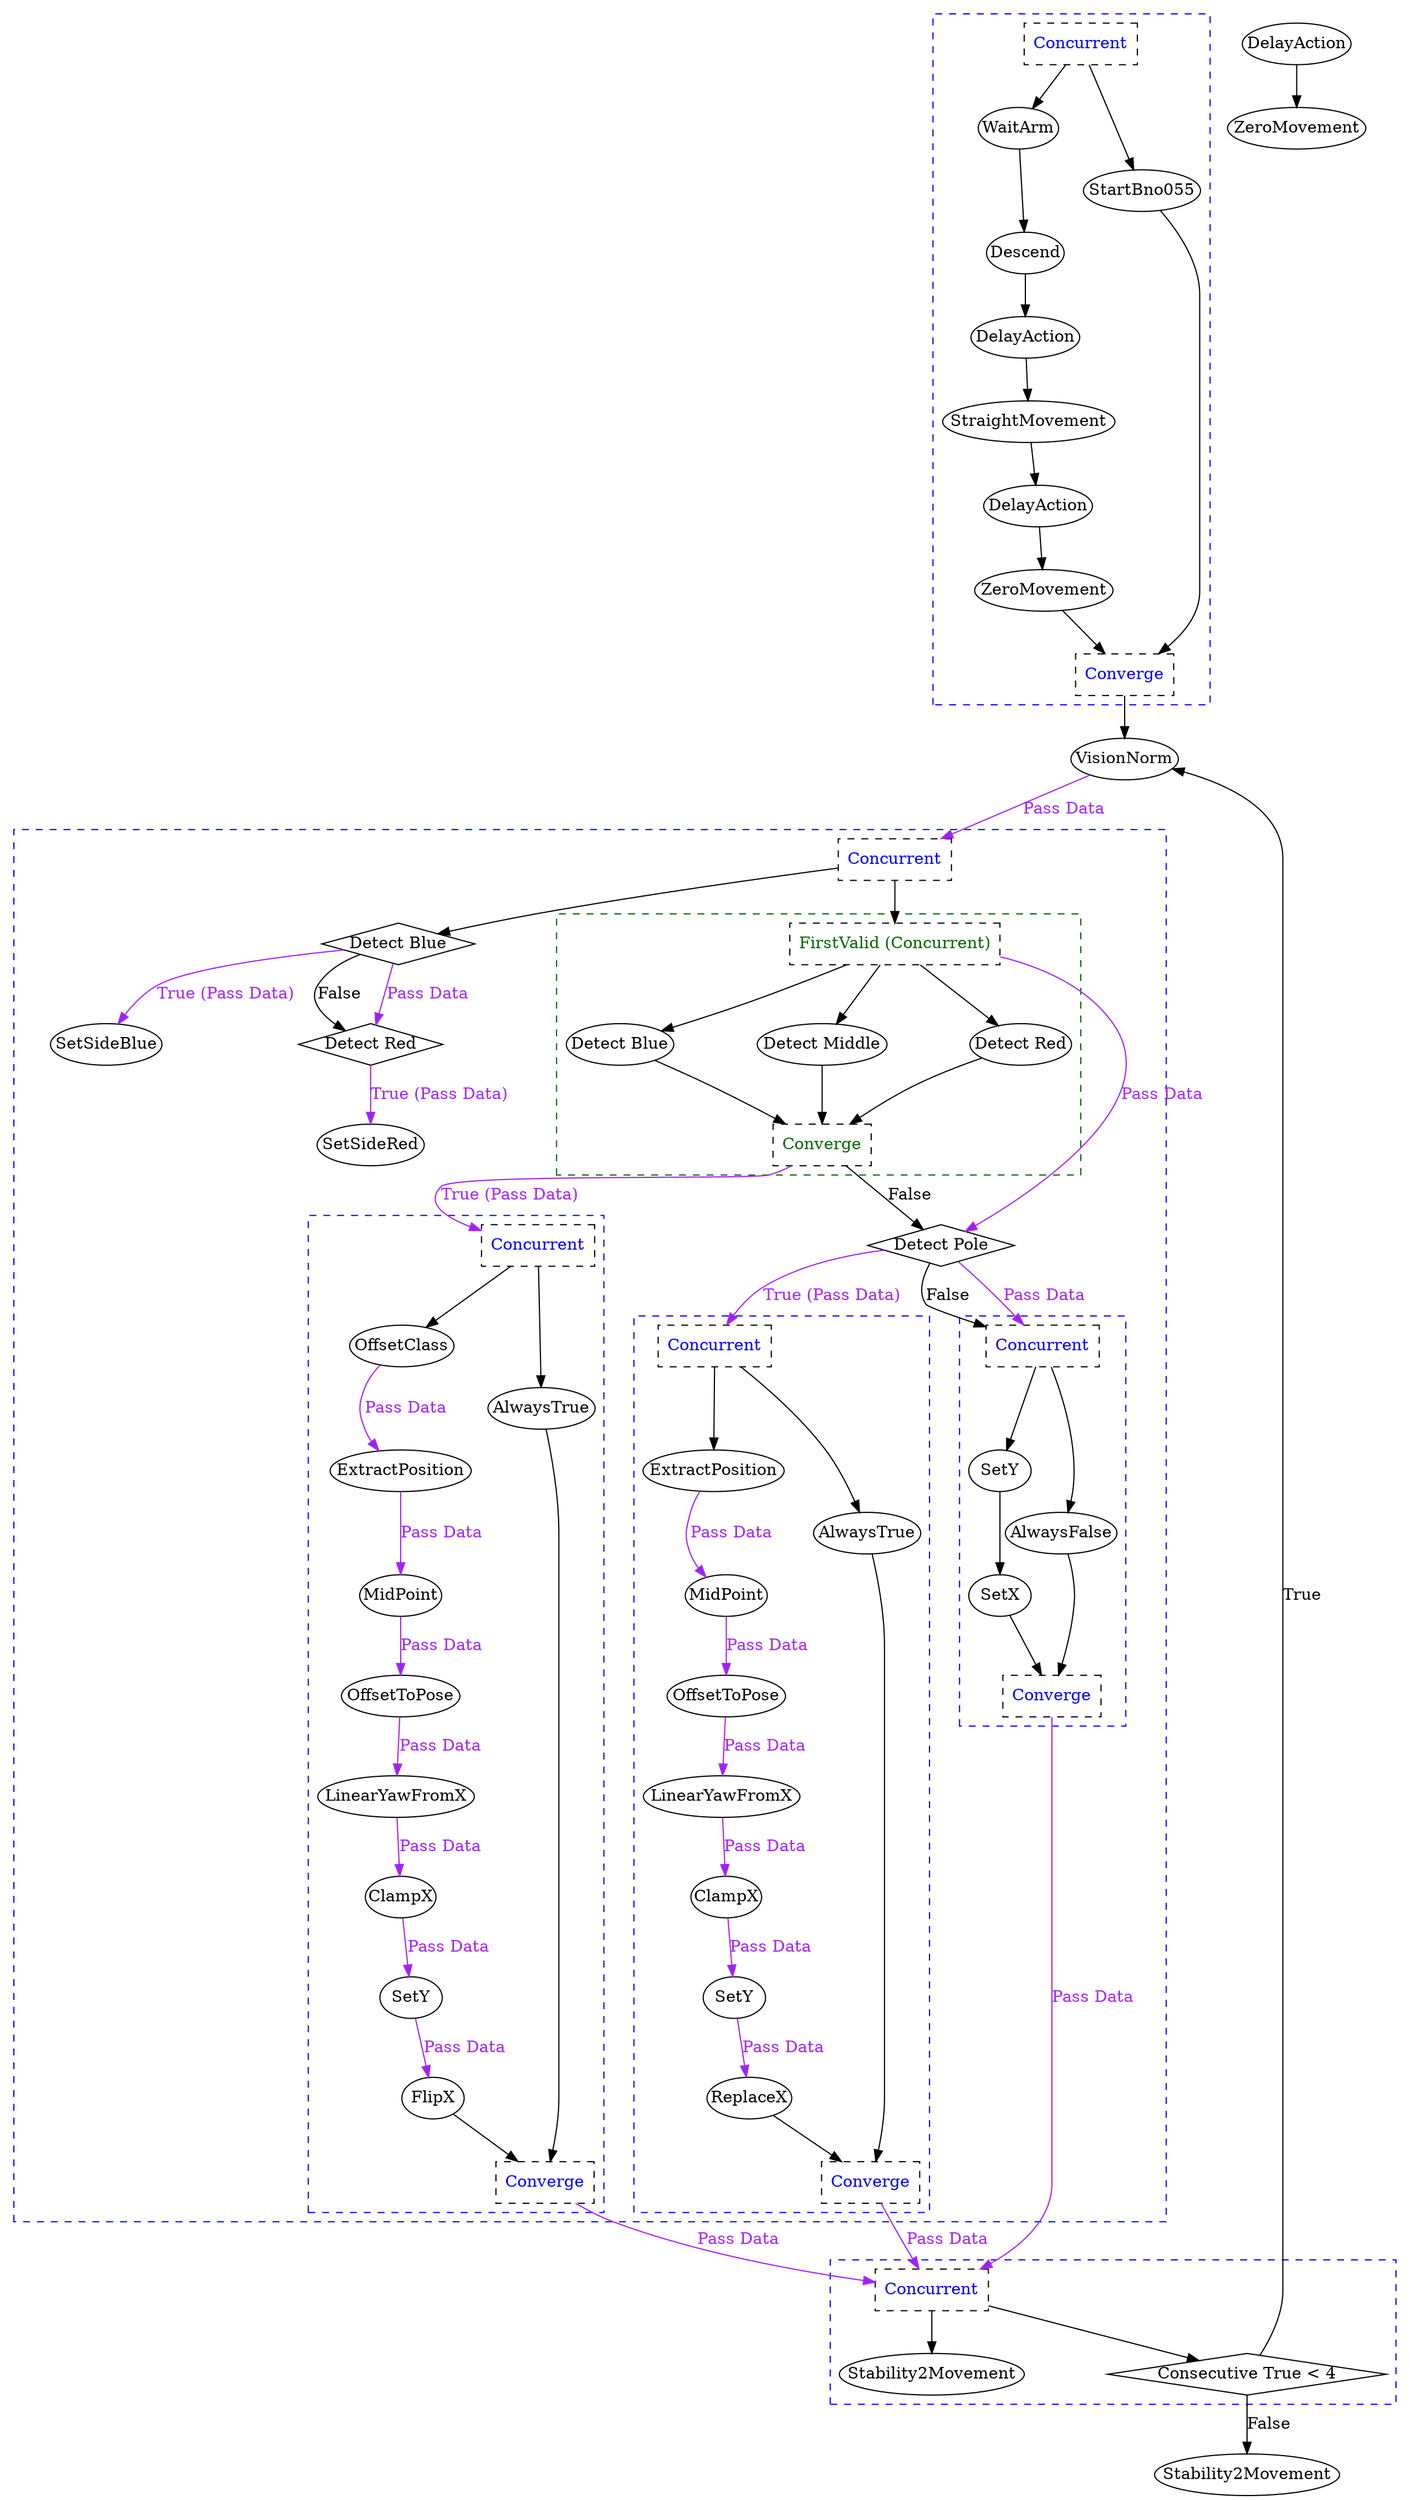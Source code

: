 digraph G {
	splines = true;
	nodesep = 1.0;
	bgcolor = "none"
	"b333333d-eaf9-4d63-b02f-c4a13746f029" [shape = diamond];
	subgraph "cluster_d64fa3b9-9adb-460a-9ca8-fda91cbf0e32" {
		style = dashed;
		color = blue;
		"53031584-244d-4f21-8f83-882e8f8ee19c" -> "6ea2f152-ee67-4937-828e-fc47a09c2583" ;
		"12f5ea0a-04da-4ca4-af9c-85d29386ffa7" -> "c01b7295-74db-4fd1-9404-2cff45e57448" ;
		"c01b7295-74db-4fd1-9404-2cff45e57448" -> "4f38f07a-ce5d-4d3d-9de1-ae528d5b76ff" ;
		"6ea2f152-ee67-4937-828e-fc47a09c2583" -> "12f5ea0a-04da-4ca4-af9c-85d29386ffa7" ;
		"18f60850-4d31-47d4-abea-0eb06e1514ff" -> "53031584-244d-4f21-8f83-882e8f8ee19c" ;
		"031e2631-5a95-485a-ad1e-6a734c066470" -> "18f60850-4d31-47d4-abea-0eb06e1514ff";
		"031e2631-5a95-485a-ad1e-6a734c066470" -> "b74f74d5-acb2-4bd6-ac85-37a7f9c86c2d";
		"4f38f07a-ce5d-4d3d-9de1-ae528d5b76ff" -> "cd9b5fd9-927a-4e42-ad91-0402026de48d";
		"b74f74d5-acb2-4bd6-ac85-37a7f9c86c2d" -> "cd9b5fd9-927a-4e42-ad91-0402026de48d";
		"031e2631-5a95-485a-ad1e-6a734c066470" [label = "Concurrent", shape = box, fontcolor = blue, style = dashed];
		"18f60850-4d31-47d4-abea-0eb06e1514ff" [label = "WaitArm", margin = 0];
		"53031584-244d-4f21-8f83-882e8f8ee19c" [label = "Descend", margin = 0];
		"6ea2f152-ee67-4937-828e-fc47a09c2583" [label = "DelayAction", margin = 0];
		"12f5ea0a-04da-4ca4-af9c-85d29386ffa7" [label = "StraightMovement", margin = 0];
		"c01b7295-74db-4fd1-9404-2cff45e57448" [label = "DelayAction", margin = 0];
		"4f38f07a-ce5d-4d3d-9de1-ae528d5b76ff" [label = "ZeroMovement", margin = 0];
		"b74f74d5-acb2-4bd6-ac85-37a7f9c86c2d" [label = "StartBno055", margin = 0];
		"cd9b5fd9-927a-4e42-ad91-0402026de48d" [label = "Converge", shape = box, fontcolor = blue, style = dashed];
	}
	
	subgraph "cluster_e3003331-32a1-4725-9838-a98c75aa3ab6" {
		style = dashed;
		color = blue;
		"a7f32aa6-f0e7-4f6d-8c20-8b485708042a" [shape = diamond];
		"6a0ab12f-bb84-4d0c-ba44-64108ecacfea" [shape = diamond];
		"73772a6f-9639-463a-a520-d4ad7aec71cc" [shape = diamond];
		"13a04a7b-f42e-42cd-ac9c-2095ca627126" [shape = diamond];
		subgraph "cluster_cf425e46-9e44-4342-abfe-5bff8d1b1f6e" {
			style = dashed;
			color = blue;
			"d1037901-b829-4938-92f5-1a86ce72b1b7" -> "a49d1407-1fee-4b3e-a78a-c7a8b5d09eed" [color = purple, fontcolor = purple, label = "Pass Data"];
			"bbdf7624-067a-4c1c-b6e4-0ff44f0679ca" -> "d1037901-b829-4938-92f5-1a86ce72b1b7" [color = purple, fontcolor = purple, label = "Pass Data"];
			"3f4a6388-61da-46b8-8bd7-b09b7a387ad9" -> "bbdf7624-067a-4c1c-b6e4-0ff44f0679ca" [color = purple, fontcolor = purple, label = "Pass Data"];
			"5cc1d54f-3e55-45dd-9c2b-fe1827b823a1" -> "3f4a6388-61da-46b8-8bd7-b09b7a387ad9" [color = purple, fontcolor = purple, label = "Pass Data"];
			"ded7af1f-b16a-4fb4-8ae6-53fe6a8bbd78" -> "5cc1d54f-3e55-45dd-9c2b-fe1827b823a1" [color = purple, fontcolor = purple, label = "Pass Data"];
			"eda172d6-c7f5-4660-8665-0185590840fd" -> "ded7af1f-b16a-4fb4-8ae6-53fe6a8bbd78" [color = purple, fontcolor = purple, label = "Pass Data"];
			"12266de6-0b6b-421a-a356-489ddd857355" -> "eda172d6-c7f5-4660-8665-0185590840fd" [color = purple, fontcolor = purple, label = "Pass Data"];
			"d3aa8691-587c-4f77-8cba-e638b29bfe28" -> "12266de6-0b6b-421a-a356-489ddd857355";
			"d3aa8691-587c-4f77-8cba-e638b29bfe28" -> "c33efda7-626d-41dd-85ef-35b36d409538";
			"a49d1407-1fee-4b3e-a78a-c7a8b5d09eed" -> "7e27f8d3-37dc-4528-afea-50f8ef2e4ed9";
			"c33efda7-626d-41dd-85ef-35b36d409538" -> "7e27f8d3-37dc-4528-afea-50f8ef2e4ed9";
			"d3aa8691-587c-4f77-8cba-e638b29bfe28" [label = "Concurrent", shape = box, fontcolor = blue, style = dashed];
			"12266de6-0b6b-421a-a356-489ddd857355" [label = "OffsetClass", margin = 0];
			"eda172d6-c7f5-4660-8665-0185590840fd" [label = "ExtractPosition", margin = 0];
			"ded7af1f-b16a-4fb4-8ae6-53fe6a8bbd78" [label = "MidPoint", margin = 0];
			"5cc1d54f-3e55-45dd-9c2b-fe1827b823a1" [label = "OffsetToPose", margin = 0];
			"3f4a6388-61da-46b8-8bd7-b09b7a387ad9" [label = "LinearYawFromX", margin = 0];
			"bbdf7624-067a-4c1c-b6e4-0ff44f0679ca" [label = "ClampX", margin = 0];
			"d1037901-b829-4938-92f5-1a86ce72b1b7" [label = "SetY", margin = 0];
			"a49d1407-1fee-4b3e-a78a-c7a8b5d09eed" [label = "FlipX", margin = 0];
			"c33efda7-626d-41dd-85ef-35b36d409538" [label = "AlwaysTrue", margin = 0];
			"7e27f8d3-37dc-4528-afea-50f8ef2e4ed9" [label = "Converge", shape = box, fontcolor = blue, style = dashed];
		}
		
		subgraph "cluster_123786d7-0453-42e8-8c0a-467ce16ebf2a" {
			style = dashed;
			color = blue;
			"e76983f0-bcfb-49cb-b373-6b3e33e44fa8" -> "249df588-cfcc-46f1-8e1b-8f444f2a8cc7" [color = purple, fontcolor = purple, label = "Pass Data"];
			"a1e595e8-794f-43be-b451-f98f76b6b798" -> "e76983f0-bcfb-49cb-b373-6b3e33e44fa8" [color = purple, fontcolor = purple, label = "Pass Data"];
			"5581cdf9-52d7-4bf4-8548-f968c91e60c7" -> "a1e595e8-794f-43be-b451-f98f76b6b798" [color = purple, fontcolor = purple, label = "Pass Data"];
			"90f35c4a-6c5d-4fd2-8c3a-c3bbf377987a" -> "5581cdf9-52d7-4bf4-8548-f968c91e60c7" [color = purple, fontcolor = purple, label = "Pass Data"];
			"4c709d43-6d52-4339-86e0-64b6b2952282" -> "90f35c4a-6c5d-4fd2-8c3a-c3bbf377987a" [color = purple, fontcolor = purple, label = "Pass Data"];
			"28ccd35b-b2a1-4678-a902-cb3a2248217f" -> "4c709d43-6d52-4339-86e0-64b6b2952282" [color = purple, fontcolor = purple, label = "Pass Data"];
			"a80c48a8-5271-43bd-8495-74447d0b40e9" -> "28ccd35b-b2a1-4678-a902-cb3a2248217f";
			"a80c48a8-5271-43bd-8495-74447d0b40e9" -> "bd3aa964-30d4-43b2-86ab-6b90e05b3ebb";
			"249df588-cfcc-46f1-8e1b-8f444f2a8cc7" -> "b3acb583-39b5-4a82-ab25-eeb8ef91853a";
			"bd3aa964-30d4-43b2-86ab-6b90e05b3ebb" -> "b3acb583-39b5-4a82-ab25-eeb8ef91853a";
			"a80c48a8-5271-43bd-8495-74447d0b40e9" [label = "Concurrent", shape = box, fontcolor = blue, style = dashed];
			"28ccd35b-b2a1-4678-a902-cb3a2248217f" [label = "ExtractPosition", margin = 0];
			"4c709d43-6d52-4339-86e0-64b6b2952282" [label = "MidPoint", margin = 0];
			"90f35c4a-6c5d-4fd2-8c3a-c3bbf377987a" [label = "OffsetToPose", margin = 0];
			"5581cdf9-52d7-4bf4-8548-f968c91e60c7" [label = "LinearYawFromX", margin = 0];
			"a1e595e8-794f-43be-b451-f98f76b6b798" [label = "ClampX", margin = 0];
			"e76983f0-bcfb-49cb-b373-6b3e33e44fa8" [label = "SetY", margin = 0];
			"249df588-cfcc-46f1-8e1b-8f444f2a8cc7" [label = "ReplaceX", margin = 0];
			"bd3aa964-30d4-43b2-86ab-6b90e05b3ebb" [label = "AlwaysTrue", margin = 0];
			"b3acb583-39b5-4a82-ab25-eeb8ef91853a" [label = "Converge", shape = box, fontcolor = blue, style = dashed];
		}
		
		subgraph "cluster_518e27fd-26b0-4d7a-b820-332b84f44609" {
			style = dashed;
			color = blue;
			"41678a6b-9c79-4383-b39f-88fff05d1d89" -> "e57c2d1f-168a-4f40-861f-75bc7bbf4fa4" ;
			"2b74b8d7-1316-4b44-b7d5-ffe38d94e603" -> "41678a6b-9c79-4383-b39f-88fff05d1d89";
			"2b74b8d7-1316-4b44-b7d5-ffe38d94e603" -> "dc5bc951-96f2-4a1f-91d7-1b66093c53da";
			"e57c2d1f-168a-4f40-861f-75bc7bbf4fa4" -> "bd4bacb5-5ffd-468e-a886-ca60012dd240";
			"dc5bc951-96f2-4a1f-91d7-1b66093c53da" -> "bd4bacb5-5ffd-468e-a886-ca60012dd240";
			"2b74b8d7-1316-4b44-b7d5-ffe38d94e603" [label = "Concurrent", shape = box, fontcolor = blue, style = dashed];
			"41678a6b-9c79-4383-b39f-88fff05d1d89" [label = "SetY", margin = 0];
			"e57c2d1f-168a-4f40-861f-75bc7bbf4fa4" [label = "SetX", margin = 0];
			"dc5bc951-96f2-4a1f-91d7-1b66093c53da" [label = "AlwaysFalse", margin = 0];
			"bd4bacb5-5ffd-468e-a886-ca60012dd240" [label = "Converge", shape = box, fontcolor = blue, style = dashed];
		}
		
		subgraph "cluster_96c9d717-72ce-45ef-9439-aa6f990f9d33" {
			style = dashed;
			color = darkgreen;
			"fc12f69e-c1a1-4be4-a9ac-1feb918eea5a" -> "9508eb21-d28b-49dd-8003-2d46dadf4ba7";
			"fc12f69e-c1a1-4be4-a9ac-1feb918eea5a" -> "f4c0fee4-8420-4a54-a52e-14ce318cf0ca";
			"fc12f69e-c1a1-4be4-a9ac-1feb918eea5a" -> "598b6ae9-b59d-494e-86fd-ca64f4215da0";
			"9508eb21-d28b-49dd-8003-2d46dadf4ba7" -> "13a04a7b-f42e-42cd-ac9c-2095ca627126";
			"f4c0fee4-8420-4a54-a52e-14ce318cf0ca" -> "13a04a7b-f42e-42cd-ac9c-2095ca627126";
			"598b6ae9-b59d-494e-86fd-ca64f4215da0" -> "13a04a7b-f42e-42cd-ac9c-2095ca627126";
			"fc12f69e-c1a1-4be4-a9ac-1feb918eea5a" [label = "FirstValid (Concurrent)", shape = box, fontcolor = darkgreen, style = dashed];
			"9508eb21-d28b-49dd-8003-2d46dadf4ba7" [label = "Detect Blue", margin = 0];
			"f4c0fee4-8420-4a54-a52e-14ce318cf0ca" [label = "Detect Middle", margin = 0];
			"598b6ae9-b59d-494e-86fd-ca64f4215da0" [label = "Detect Red", margin = 0];
			"13a04a7b-f42e-42cd-ac9c-2095ca627126" [label = "Converge", shape = box, fontcolor = darkgreen, style = dashed];
		}
		
		"a7f32aa6-f0e7-4f6d-8c20-8b485708042a" -> "554e1b04-9126-4393-bee7-d1b1c991023e" [color = purple, fontcolor = purple, label = "True (Pass Data)"];
		"6a0ab12f-bb84-4d0c-ba44-64108ecacfea" -> "7240194f-f856-4f33-abe8-27d4274d59d5" [color = purple, fontcolor = purple, label = "True (Pass Data)"];
		"6a0ab12f-bb84-4d0c-ba44-64108ecacfea" -> "a7f32aa6-f0e7-4f6d-8c20-8b485708042a" [label = "False"];
		"6a0ab12f-bb84-4d0c-ba44-64108ecacfea" -> "a7f32aa6-f0e7-4f6d-8c20-8b485708042a" [color = purple, fontcolor = purple, label = "Pass Data"];
		"73772a6f-9639-463a-a520-d4ad7aec71cc" -> "a80c48a8-5271-43bd-8495-74447d0b40e9" [color = purple, fontcolor = purple, label = "True (Pass Data)"];
		"73772a6f-9639-463a-a520-d4ad7aec71cc" -> "2b74b8d7-1316-4b44-b7d5-ffe38d94e603" [label = "False"];
		"73772a6f-9639-463a-a520-d4ad7aec71cc" -> "2b74b8d7-1316-4b44-b7d5-ffe38d94e603" [color = purple, fontcolor = purple, label = "Pass Data"];
		"13a04a7b-f42e-42cd-ac9c-2095ca627126" -> "d3aa8691-587c-4f77-8cba-e638b29bfe28" [color = purple, fontcolor = purple, label = "True (Pass Data)"];
		"13a04a7b-f42e-42cd-ac9c-2095ca627126" -> "73772a6f-9639-463a-a520-d4ad7aec71cc" [label = "False"];
		"fc12f69e-c1a1-4be4-a9ac-1feb918eea5a" -> "73772a6f-9639-463a-a520-d4ad7aec71cc" [color = purple, fontcolor = purple, label = "Pass Data"];
		"6b79d5f4-8548-4e5d-a68f-a95d9eead353" -> "6a0ab12f-bb84-4d0c-ba44-64108ecacfea";
		"6b79d5f4-8548-4e5d-a68f-a95d9eead353" -> "fc12f69e-c1a1-4be4-a9ac-1feb918eea5a";
		"6b79d5f4-8548-4e5d-a68f-a95d9eead353" [label = "Concurrent", shape = box, fontcolor = blue, style = dashed];
		"7240194f-f856-4f33-abe8-27d4274d59d5" [label = "SetSideBlue", margin = 0];
		"554e1b04-9126-4393-bee7-d1b1c991023e" [label = "SetSideRed", margin = 0];
		"a7f32aa6-f0e7-4f6d-8c20-8b485708042a" [label = "Detect Red", margin = 0];
		"6a0ab12f-bb84-4d0c-ba44-64108ecacfea" [label = "Detect Blue", margin = 0];
		"73772a6f-9639-463a-a520-d4ad7aec71cc" [label = "Detect Pole", margin = 0];
	}
	
	subgraph "cluster_aaf46003-e7d7-4e7e-85bb-ec5177707d6e" {
		style = dashed;
		color = blue;
		"a34f4bc5-44cf-47dc-8a8a-68bb849869b3" -> "b222ffc0-5c90-4edd-8a32-5171d8b9be7d";
		"a34f4bc5-44cf-47dc-8a8a-68bb849869b3" -> "b333333d-eaf9-4d63-b02f-c4a13746f029";
		"a34f4bc5-44cf-47dc-8a8a-68bb849869b3" [label = "Concurrent", shape = box, fontcolor = blue, style = dashed];
		"b222ffc0-5c90-4edd-8a32-5171d8b9be7d" [label = "Stability2Movement", margin = 0];
		"b333333d-eaf9-4d63-b02f-c4a13746f029" [label = "Consecutive True < 4", margin = 0];
	}
	
	"7e27f8d3-37dc-4528-afea-50f8ef2e4ed9" -> "a34f4bc5-44cf-47dc-8a8a-68bb849869b3" [color = purple, fontcolor = purple, label = "Pass Data"];
	"b3acb583-39b5-4a82-ab25-eeb8ef91853a" -> "a34f4bc5-44cf-47dc-8a8a-68bb849869b3" [color = purple, fontcolor = purple, label = "Pass Data"];
	"bd4bacb5-5ffd-468e-a886-ca60012dd240" -> "a34f4bc5-44cf-47dc-8a8a-68bb849869b3" [color = purple, fontcolor = purple, label = "Pass Data"];
	"23c01dcd-1778-44c1-ad57-ce8f3d1dd771" -> "6b79d5f4-8548-4e5d-a68f-a95d9eead353" [color = purple, fontcolor = purple, label = "Pass Data"];
	"b333333d-eaf9-4d63-b02f-c4a13746f029" -> "23c01dcd-1778-44c1-ad57-ce8f3d1dd771" [label = "True"];
	"e54a309a-84fd-4a14-bacf-cc001fcea444" -> "7f78b6b6-1dba-4e84-aff0-3263399cd220" ;
	"b333333d-eaf9-4d63-b02f-c4a13746f029" -> "66b255e8-fe1d-4ee0-b4ea-3e4104aedcd3" [label = "False"];
	"cd9b5fd9-927a-4e42-ad91-0402026de48d" -> "23c01dcd-1778-44c1-ad57-ce8f3d1dd771" ;
	"23c01dcd-1778-44c1-ad57-ce8f3d1dd771" [label = "VisionNorm", margin = 0];
	"66b255e8-fe1d-4ee0-b4ea-3e4104aedcd3" [label = "Stability2Movement", margin = 0];
	"e54a309a-84fd-4a14-bacf-cc001fcea444" [label = "DelayAction", margin = 0];
	"7f78b6b6-1dba-4e84-aff0-3263399cd220" [label = "ZeroMovement", margin = 0];
}
